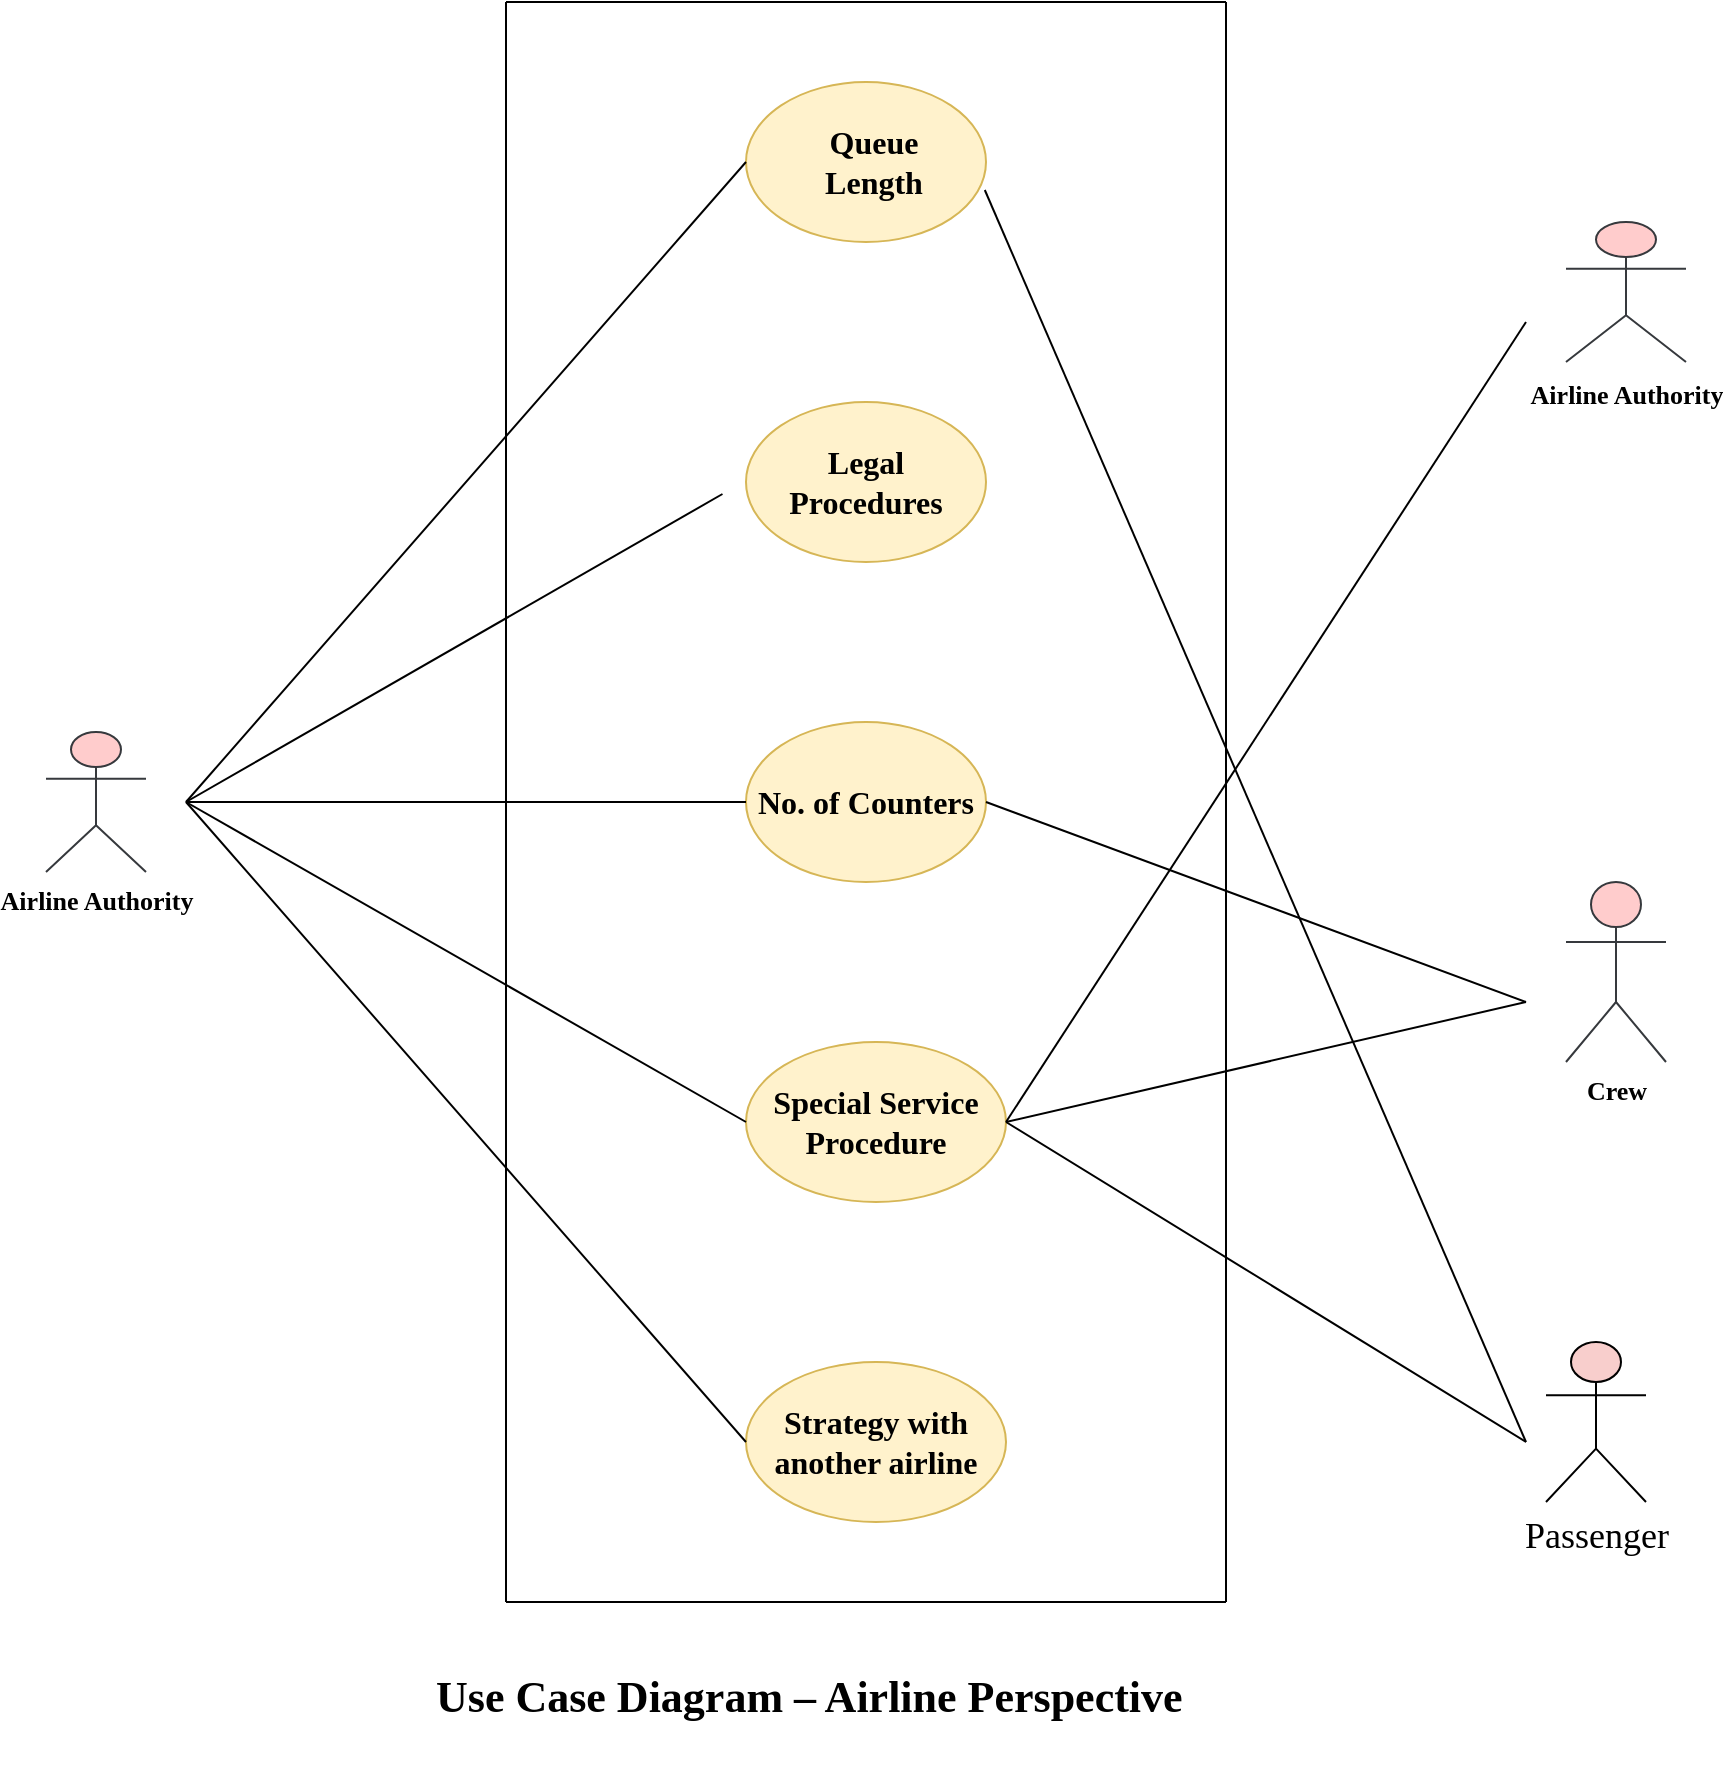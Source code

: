 <mxfile version="16.4.0" type="device"><diagram id="OypPp176G7U0MheqL7PC" name="Page-1"><mxGraphModel dx="2557" dy="898" grid="1" gridSize="10" guides="1" tooltips="1" connect="1" arrows="1" fold="1" page="1" pageScale="1" pageWidth="827" pageHeight="1169" math="0" shadow="0"><root><mxCell id="0"/><mxCell id="1" parent="0"/><mxCell id="-Rdz3TN15-8eWawBY5UA-1" value="" style="ellipse;whiteSpace=wrap;html=1;fillColor=#fff2cc;strokeColor=#d6b656;" vertex="1" parent="1"><mxGeometry x="320" y="160" width="120" height="80" as="geometry"/></mxCell><mxCell id="-Rdz3TN15-8eWawBY5UA-2" value="&lt;h4 style=&quot;font-size: 16px&quot;&gt;&lt;b style=&quot;font-size: 16px&quot;&gt;&lt;font style=&quot;font-size: 16px&quot;&gt;Legal Procedures&lt;/font&gt;&lt;/b&gt;&lt;/h4&gt;" style="ellipse;whiteSpace=wrap;html=1;fillColor=#fff2cc;strokeColor=#d6b656;fontFamily=Georgia;fontSize=16;" vertex="1" parent="1"><mxGeometry x="320" y="320" width="120" height="80" as="geometry"/></mxCell><mxCell id="-Rdz3TN15-8eWawBY5UA-3" value="No. of Counters" style="ellipse;whiteSpace=wrap;html=1;fontFamily=Georgia;fontStyle=1;fontSize=16;fillColor=#fff2cc;strokeColor=#d6b656;" vertex="1" parent="1"><mxGeometry x="320" y="480" width="120" height="80" as="geometry"/></mxCell><mxCell id="-Rdz3TN15-8eWawBY5UA-4" value="&lt;span style=&quot;font-size: 13px&quot;&gt;Airline Authority&lt;/span&gt;" style="shape=umlActor;verticalLabelPosition=bottom;verticalAlign=top;html=1;outlineConnect=0;fontFamily=Georgia;fontStyle=1;fontSize=15;fillColor=#ffcccc;strokeColor=#36393d;" vertex="1" parent="1"><mxGeometry x="730" y="230" width="60" height="70" as="geometry"/></mxCell><mxCell id="-Rdz3TN15-8eWawBY5UA-5" value="Crew" style="shape=umlActor;verticalLabelPosition=bottom;verticalAlign=top;html=1;outlineConnect=0;fontFamily=Georgia;fontSize=13;fontStyle=1;fillColor=#ffcccc;strokeColor=#36393d;" vertex="1" parent="1"><mxGeometry x="730" y="560" width="50" height="90" as="geometry"/></mxCell><object label="Airline Authority" id="-Rdz3TN15-8eWawBY5UA-6"><mxCell style="shape=umlActor;verticalLabelPosition=bottom;verticalAlign=top;html=1;outlineConnect=0;fontFamily=Georgia;fontSize=13;fontStyle=1;fillColor=#ffcccc;strokeColor=#36393d;" vertex="1" parent="1"><mxGeometry x="-30" y="485" width="50" height="70" as="geometry"/></mxCell></object><mxCell id="-Rdz3TN15-8eWawBY5UA-8" value="" style="endArrow=none;html=1;rounded=0;" edge="1" parent="1"><mxGeometry width="50" height="50" relative="1" as="geometry"><mxPoint x="200" y="920" as="sourcePoint"/><mxPoint x="200" y="120" as="targetPoint"/></mxGeometry></mxCell><mxCell id="-Rdz3TN15-8eWawBY5UA-9" value="" style="endArrow=none;html=1;rounded=0;" edge="1" parent="1"><mxGeometry width="50" height="50" relative="1" as="geometry"><mxPoint x="200" y="120" as="sourcePoint"/><mxPoint x="560" y="120" as="targetPoint"/></mxGeometry></mxCell><mxCell id="-Rdz3TN15-8eWawBY5UA-10" value="" style="endArrow=none;html=1;rounded=0;" edge="1" parent="1"><mxGeometry width="50" height="50" relative="1" as="geometry"><mxPoint x="560" y="920" as="sourcePoint"/><mxPoint x="560" y="120" as="targetPoint"/></mxGeometry></mxCell><mxCell id="-Rdz3TN15-8eWawBY5UA-11" value="" style="endArrow=none;html=1;rounded=0;" edge="1" parent="1"><mxGeometry width="50" height="50" relative="1" as="geometry"><mxPoint x="200" y="920" as="sourcePoint"/><mxPoint x="560" y="920" as="targetPoint"/></mxGeometry></mxCell><mxCell id="-Rdz3TN15-8eWawBY5UA-12" value="Queue Length" style="text;html=1;strokeColor=none;fillColor=none;align=center;verticalAlign=middle;whiteSpace=wrap;rounded=0;fontFamily=Georgia;fontSize=16;fontStyle=1" vertex="1" parent="1"><mxGeometry x="354" y="185" width="60" height="30" as="geometry"/></mxCell><mxCell id="-Rdz3TN15-8eWawBY5UA-36" value="&lt;h1&gt;&lt;font style=&quot;font-size: 22px&quot;&gt;Use Case Diagram – Airline Perspective&lt;/font&gt;&lt;br&gt;&lt;/h1&gt;" style="text;html=1;strokeColor=none;fillColor=none;spacing=5;spacingTop=-20;whiteSpace=wrap;overflow=hidden;rounded=0;fontFamily=Georgia;fontSize=14;" vertex="1" parent="1"><mxGeometry x="160" y="940" width="470" height="70" as="geometry"/></mxCell><mxCell id="-Rdz3TN15-8eWawBY5UA-39" value="Passenger" style="shape=umlActor;verticalLabelPosition=bottom;verticalAlign=top;html=1;outlineConnect=0;fontFamily=Georgia;fontSize=18;fillColor=#f8cecc;strokeColor=#000000;" vertex="1" parent="1"><mxGeometry x="720" y="790" width="50" height="80" as="geometry"/></mxCell><mxCell id="-Rdz3TN15-8eWawBY5UA-40" value="Special Service Procedure" style="ellipse;whiteSpace=wrap;html=1;fontFamily=Georgia;fontSize=16;fillColor=#fff2cc;strokeColor=#d6b656;fontStyle=1" vertex="1" parent="1"><mxGeometry x="320" y="640" width="130" height="80" as="geometry"/></mxCell><mxCell id="-Rdz3TN15-8eWawBY5UA-41" value="Strategy with another airline" style="ellipse;whiteSpace=wrap;html=1;fontFamily=Georgia;fontSize=16;fillColor=#fff2cc;strokeColor=#d6b656;fontStyle=1" vertex="1" parent="1"><mxGeometry x="320" y="800" width="130" height="80" as="geometry"/></mxCell><mxCell id="-Rdz3TN15-8eWawBY5UA-49" value="" style="endArrow=none;html=1;rounded=0;fontFamily=Georgia;fontSize=18;entryX=0;entryY=0.5;entryDx=0;entryDy=0;" edge="1" parent="1" target="-Rdz3TN15-8eWawBY5UA-1"><mxGeometry width="50" height="50" relative="1" as="geometry"><mxPoint x="40" y="520" as="sourcePoint"/><mxPoint x="550" y="570" as="targetPoint"/></mxGeometry></mxCell><mxCell id="-Rdz3TN15-8eWawBY5UA-51" value="" style="endArrow=none;html=1;rounded=0;fontFamily=Georgia;fontSize=18;entryX=-0.098;entryY=0.575;entryDx=0;entryDy=0;entryPerimeter=0;" edge="1" parent="1" target="-Rdz3TN15-8eWawBY5UA-2"><mxGeometry width="50" height="50" relative="1" as="geometry"><mxPoint x="40" y="520" as="sourcePoint"/><mxPoint x="560" y="580" as="targetPoint"/></mxGeometry></mxCell><mxCell id="-Rdz3TN15-8eWawBY5UA-52" value="" style="endArrow=none;html=1;rounded=0;fontFamily=Georgia;fontSize=18;entryX=0;entryY=0.5;entryDx=0;entryDy=0;" edge="1" parent="1" target="-Rdz3TN15-8eWawBY5UA-3"><mxGeometry width="50" height="50" relative="1" as="geometry"><mxPoint x="40" y="520" as="sourcePoint"/><mxPoint x="570" y="590" as="targetPoint"/></mxGeometry></mxCell><mxCell id="-Rdz3TN15-8eWawBY5UA-53" value="" style="endArrow=none;html=1;rounded=0;fontFamily=Georgia;fontSize=18;entryX=0;entryY=0.5;entryDx=0;entryDy=0;" edge="1" parent="1" target="-Rdz3TN15-8eWawBY5UA-40"><mxGeometry width="50" height="50" relative="1" as="geometry"><mxPoint x="40" y="520" as="sourcePoint"/><mxPoint x="330" y="530" as="targetPoint"/></mxGeometry></mxCell><mxCell id="-Rdz3TN15-8eWawBY5UA-54" value="" style="endArrow=none;html=1;rounded=0;fontFamily=Georgia;fontSize=18;entryX=0;entryY=0.5;entryDx=0;entryDy=0;" edge="1" parent="1" target="-Rdz3TN15-8eWawBY5UA-41"><mxGeometry width="50" height="50" relative="1" as="geometry"><mxPoint x="40" y="520" as="sourcePoint"/><mxPoint x="340" y="540" as="targetPoint"/></mxGeometry></mxCell><mxCell id="-Rdz3TN15-8eWawBY5UA-55" value="" style="endArrow=none;html=1;rounded=0;fontFamily=Georgia;fontSize=18;exitX=1;exitY=0.5;exitDx=0;exitDy=0;" edge="1" parent="1" source="-Rdz3TN15-8eWawBY5UA-40"><mxGeometry width="50" height="50" relative="1" as="geometry"><mxPoint x="500" y="620" as="sourcePoint"/><mxPoint x="710" y="280" as="targetPoint"/></mxGeometry></mxCell><mxCell id="-Rdz3TN15-8eWawBY5UA-56" value="" style="endArrow=none;html=1;rounded=0;fontFamily=Georgia;fontSize=18;exitX=0.995;exitY=0.675;exitDx=0;exitDy=0;exitPerimeter=0;" edge="1" parent="1" source="-Rdz3TN15-8eWawBY5UA-1"><mxGeometry width="50" height="50" relative="1" as="geometry"><mxPoint x="510" y="630" as="sourcePoint"/><mxPoint x="710" y="840" as="targetPoint"/></mxGeometry></mxCell><mxCell id="-Rdz3TN15-8eWawBY5UA-57" value="" style="endArrow=none;html=1;rounded=0;fontFamily=Georgia;fontSize=18;exitX=1;exitY=0.5;exitDx=0;exitDy=0;" edge="1" parent="1" source="-Rdz3TN15-8eWawBY5UA-40"><mxGeometry width="50" height="50" relative="1" as="geometry"><mxPoint x="520" y="640" as="sourcePoint"/><mxPoint x="710" y="840" as="targetPoint"/></mxGeometry></mxCell><mxCell id="-Rdz3TN15-8eWawBY5UA-58" value="" style="endArrow=none;html=1;rounded=0;fontFamily=Georgia;fontSize=18;exitX=1;exitY=0.5;exitDx=0;exitDy=0;" edge="1" parent="1" source="-Rdz3TN15-8eWawBY5UA-3"><mxGeometry width="50" height="50" relative="1" as="geometry"><mxPoint x="530" y="650" as="sourcePoint"/><mxPoint x="710" y="620" as="targetPoint"/></mxGeometry></mxCell><mxCell id="-Rdz3TN15-8eWawBY5UA-59" value="" style="endArrow=none;html=1;rounded=0;fontFamily=Georgia;fontSize=18;" edge="1" parent="1"><mxGeometry width="50" height="50" relative="1" as="geometry"><mxPoint x="450" y="680" as="sourcePoint"/><mxPoint x="710" y="620" as="targetPoint"/></mxGeometry></mxCell></root></mxGraphModel></diagram></mxfile>